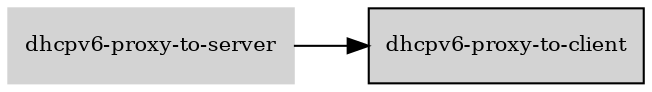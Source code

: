 digraph "dhcpv6_proxy_to_client_subgraph" {
  rankdir=LR;
  node [shape=box, style=filled, fontsize=10, color=lightgray, fontcolor=black, fillcolor=lightgray];
  "dhcpv6-proxy-to-client" [color=black, fontcolor=black, fillcolor=lightgray];
  edge [fontsize=8];
  "dhcpv6-proxy-to-server" -> "dhcpv6-proxy-to-client";
}
